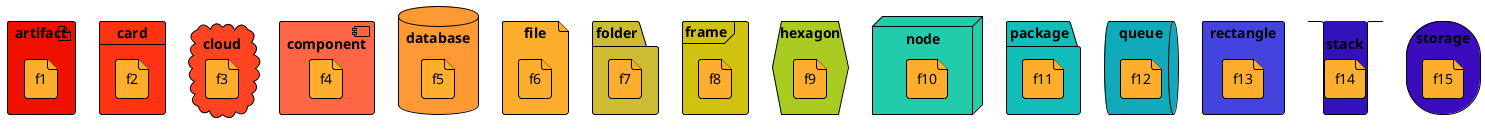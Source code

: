 @startuml
<style>
artifact {
BackGroundColor #ee1100
LineThickness 1
LineColor black
}
card {
BackGroundColor #ff3311
LineThickness 1
LineColor black
}
cloud {
BackGroundColor #ff4422
LineThickness 1
LineColor black
}
component {
BackGroundColor #ff6644
LineThickness 1
LineColor black
}
database {
BackGroundColor #ff9933
LineThickness 1
LineColor black
}
file {
BackGroundColor #feae2d
LineThickness 1
LineColor black
}
folder {
BackGroundColor #ccbb33
LineThickness 1
LineColor black
}
frame {
BackGroundColor #d0c310
LineThickness 1
LineColor black
}
hexagon {
BackGroundColor #aacc22
LineThickness 1
LineColor black
}
node {
BackGroundColor #22ccaa
LineThickness 1
LineColor black
}
package {
BackGroundColor #12bdb9
LineThickness 1
LineColor black
}
queue {
BackGroundColor #11aabb
LineThickness 1
LineColor black
}
rectangle {
BackGroundColor #4444dd
LineThickness 1
LineColor black
}
stack {
BackGroundColor #3311bb
LineThickness 1
LineColor black
}
storage {
BackGroundColor #3b0cbd
LineThickness 1
LineColor black
}
</style>
artifact e1 as "artifact" {
file f1
}
card e2 as "card" {
file f2
}
cloud e3 as "cloud" {
file f3
}
component e4 as "component" {
file f4
}
database e5 as "database" {
file f5
}
file e6 as "file" {
file f6
}
folder e7 as "folder" {
file f7
}
frame e8 as "frame" {
file f8
}
hexagon e9 as "hexagon" {
file f9
}
node e10 as "node" {
file f10
}
package e11 as "package" {
file f11
}
queue e12 as "queue" {
file f12
}
rectangle e13 as "rectangle" {
file f13
}
stack e14 as "stack" {
file f14
}
storage e15 as "storage" {
file f15
}
@enduml
